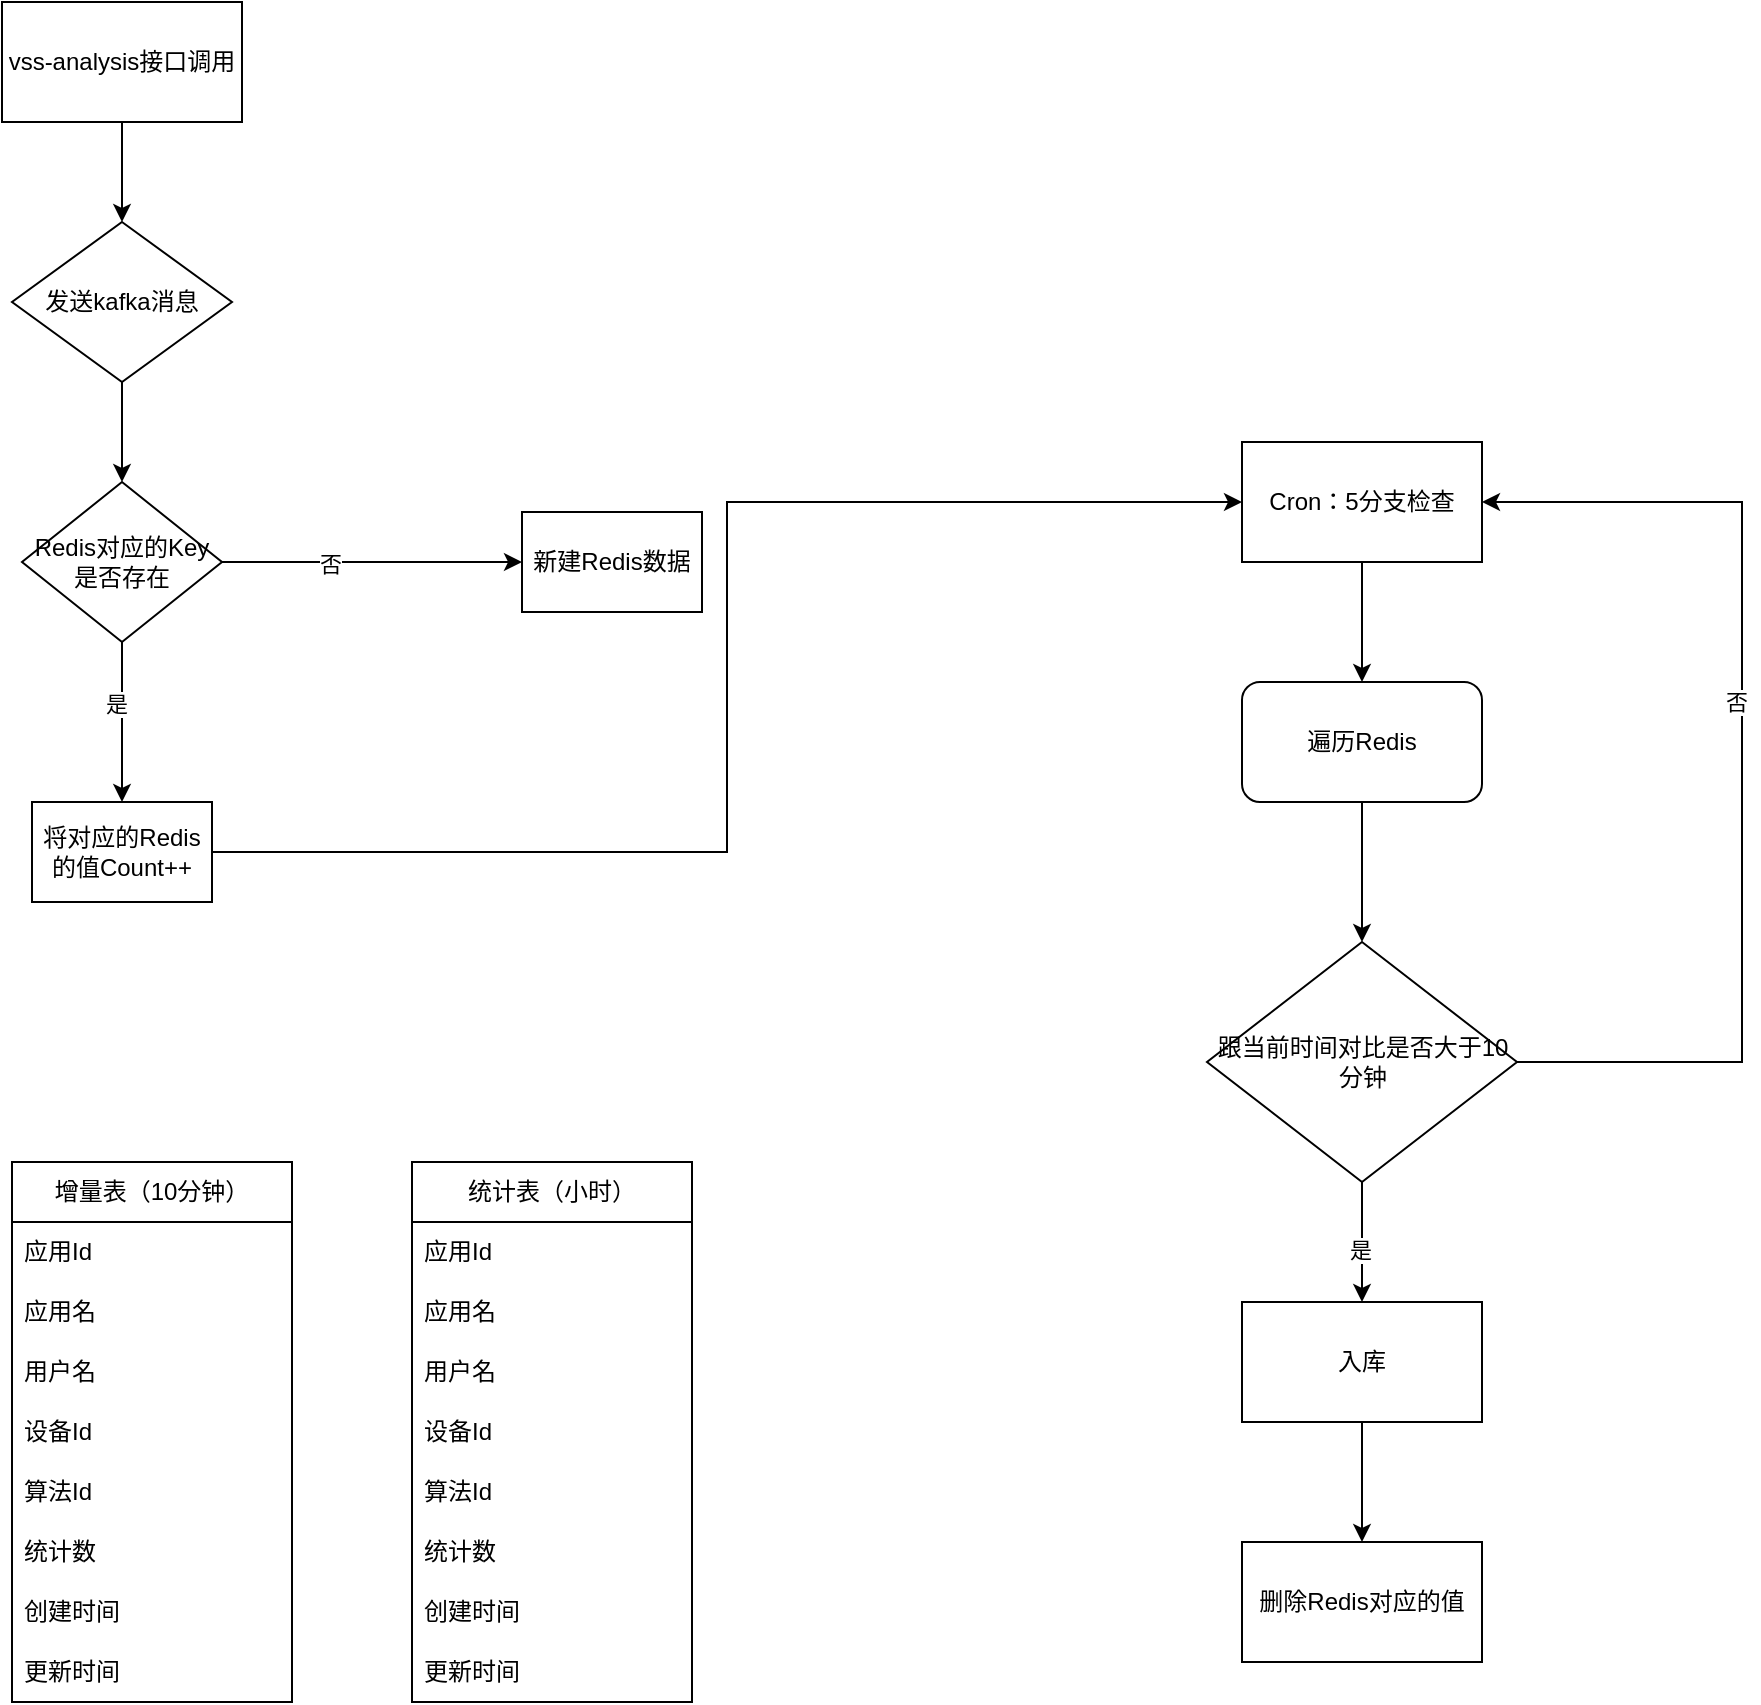 <mxfile version="22.1.17" type="github">
  <diagram name="第 1 页" id="7ssoi6EnkKL8qnQMHh6J">
    <mxGraphModel dx="1562" dy="892" grid="1" gridSize="10" guides="1" tooltips="1" connect="1" arrows="1" fold="1" page="1" pageScale="1" pageWidth="827" pageHeight="1169" math="0" shadow="0">
      <root>
        <mxCell id="0" />
        <mxCell id="1" parent="0" />
        <mxCell id="Zgpwbv9MW10taTukSVXn-3" style="edgeStyle=orthogonalEdgeStyle;rounded=0;orthogonalLoop=1;jettySize=auto;html=1;" parent="1" source="Zgpwbv9MW10taTukSVXn-1" target="Zgpwbv9MW10taTukSVXn-2" edge="1">
          <mxGeometry relative="1" as="geometry" />
        </mxCell>
        <mxCell id="Zgpwbv9MW10taTukSVXn-1" value="vss-analysis接口调用" style="rounded=0;whiteSpace=wrap;html=1;" parent="1" vertex="1">
          <mxGeometry x="300" y="100" width="120" height="60" as="geometry" />
        </mxCell>
        <mxCell id="Zgpwbv9MW10taTukSVXn-5" style="edgeStyle=orthogonalEdgeStyle;rounded=0;orthogonalLoop=1;jettySize=auto;html=1;exitX=0.5;exitY=1;exitDx=0;exitDy=0;entryX=0.5;entryY=0;entryDx=0;entryDy=0;" parent="1" source="Zgpwbv9MW10taTukSVXn-2" edge="1">
          <mxGeometry relative="1" as="geometry">
            <mxPoint x="360" y="340" as="targetPoint" />
          </mxGeometry>
        </mxCell>
        <mxCell id="Zgpwbv9MW10taTukSVXn-2" value="发送kafka消息" style="rhombus;whiteSpace=wrap;html=1;" parent="1" vertex="1">
          <mxGeometry x="305" y="210" width="110" height="80" as="geometry" />
        </mxCell>
        <mxCell id="Zgpwbv9MW10taTukSVXn-13" value="增量表（10分钟）" style="swimlane;fontStyle=0;childLayout=stackLayout;horizontal=1;startSize=30;horizontalStack=0;resizeParent=1;resizeParentMax=0;resizeLast=0;collapsible=1;marginBottom=0;whiteSpace=wrap;html=1;" parent="1" vertex="1">
          <mxGeometry x="305" y="680" width="140" height="270" as="geometry">
            <mxRectangle x="120" y="750" width="130" height="30" as="alternateBounds" />
          </mxGeometry>
        </mxCell>
        <mxCell id="Zgpwbv9MW10taTukSVXn-14" value="应用Id" style="text;strokeColor=none;fillColor=none;align=left;verticalAlign=middle;spacingLeft=4;spacingRight=4;overflow=hidden;points=[[0,0.5],[1,0.5]];portConstraint=eastwest;rotatable=0;whiteSpace=wrap;html=1;" parent="Zgpwbv9MW10taTukSVXn-13" vertex="1">
          <mxGeometry y="30" width="140" height="30" as="geometry" />
        </mxCell>
        <mxCell id="Zgpwbv9MW10taTukSVXn-27" value="应用名" style="text;strokeColor=none;fillColor=none;align=left;verticalAlign=middle;spacingLeft=4;spacingRight=4;overflow=hidden;points=[[0,0.5],[1,0.5]];portConstraint=eastwest;rotatable=0;whiteSpace=wrap;html=1;" parent="Zgpwbv9MW10taTukSVXn-13" vertex="1">
          <mxGeometry y="60" width="140" height="30" as="geometry" />
        </mxCell>
        <mxCell id="Zgpwbv9MW10taTukSVXn-15" value="用户名" style="text;strokeColor=none;fillColor=none;align=left;verticalAlign=middle;spacingLeft=4;spacingRight=4;overflow=hidden;points=[[0,0.5],[1,0.5]];portConstraint=eastwest;rotatable=0;whiteSpace=wrap;html=1;" parent="Zgpwbv9MW10taTukSVXn-13" vertex="1">
          <mxGeometry y="90" width="140" height="30" as="geometry" />
        </mxCell>
        <mxCell id="Zgpwbv9MW10taTukSVXn-16" value="设备Id" style="text;strokeColor=none;fillColor=none;align=left;verticalAlign=middle;spacingLeft=4;spacingRight=4;overflow=hidden;points=[[0,0.5],[1,0.5]];portConstraint=eastwest;rotatable=0;whiteSpace=wrap;html=1;" parent="Zgpwbv9MW10taTukSVXn-13" vertex="1">
          <mxGeometry y="120" width="140" height="30" as="geometry" />
        </mxCell>
        <mxCell id="Zgpwbv9MW10taTukSVXn-29" value="算法Id" style="text;strokeColor=none;fillColor=none;align=left;verticalAlign=middle;spacingLeft=4;spacingRight=4;overflow=hidden;points=[[0,0.5],[1,0.5]];portConstraint=eastwest;rotatable=0;whiteSpace=wrap;html=1;" parent="Zgpwbv9MW10taTukSVXn-13" vertex="1">
          <mxGeometry y="150" width="140" height="30" as="geometry" />
        </mxCell>
        <mxCell id="Zgpwbv9MW10taTukSVXn-28" value="统计数" style="text;strokeColor=none;fillColor=none;align=left;verticalAlign=middle;spacingLeft=4;spacingRight=4;overflow=hidden;points=[[0,0.5],[1,0.5]];portConstraint=eastwest;rotatable=0;whiteSpace=wrap;html=1;" parent="Zgpwbv9MW10taTukSVXn-13" vertex="1">
          <mxGeometry y="180" width="140" height="30" as="geometry" />
        </mxCell>
        <mxCell id="Zgpwbv9MW10taTukSVXn-31" value="创建时间" style="text;strokeColor=none;fillColor=none;align=left;verticalAlign=middle;spacingLeft=4;spacingRight=4;overflow=hidden;points=[[0,0.5],[1,0.5]];portConstraint=eastwest;rotatable=0;whiteSpace=wrap;html=1;" parent="Zgpwbv9MW10taTukSVXn-13" vertex="1">
          <mxGeometry y="210" width="140" height="30" as="geometry" />
        </mxCell>
        <mxCell id="Zgpwbv9MW10taTukSVXn-30" value="更新时间" style="text;strokeColor=none;fillColor=none;align=left;verticalAlign=middle;spacingLeft=4;spacingRight=4;overflow=hidden;points=[[0,0.5],[1,0.5]];portConstraint=eastwest;rotatable=0;whiteSpace=wrap;html=1;" parent="Zgpwbv9MW10taTukSVXn-13" vertex="1">
          <mxGeometry y="240" width="140" height="30" as="geometry" />
        </mxCell>
        <mxCell id="Zgpwbv9MW10taTukSVXn-36" value="统计表（小时）" style="swimlane;fontStyle=0;childLayout=stackLayout;horizontal=1;startSize=30;horizontalStack=0;resizeParent=1;resizeParentMax=0;resizeLast=0;collapsible=1;marginBottom=0;whiteSpace=wrap;html=1;" parent="1" vertex="1">
          <mxGeometry x="505" y="680" width="140" height="270" as="geometry">
            <mxRectangle x="120" y="750" width="130" height="30" as="alternateBounds" />
          </mxGeometry>
        </mxCell>
        <mxCell id="Zgpwbv9MW10taTukSVXn-37" value="应用Id" style="text;strokeColor=none;fillColor=none;align=left;verticalAlign=middle;spacingLeft=4;spacingRight=4;overflow=hidden;points=[[0,0.5],[1,0.5]];portConstraint=eastwest;rotatable=0;whiteSpace=wrap;html=1;" parent="Zgpwbv9MW10taTukSVXn-36" vertex="1">
          <mxGeometry y="30" width="140" height="30" as="geometry" />
        </mxCell>
        <mxCell id="Zgpwbv9MW10taTukSVXn-38" value="应用名" style="text;strokeColor=none;fillColor=none;align=left;verticalAlign=middle;spacingLeft=4;spacingRight=4;overflow=hidden;points=[[0,0.5],[1,0.5]];portConstraint=eastwest;rotatable=0;whiteSpace=wrap;html=1;" parent="Zgpwbv9MW10taTukSVXn-36" vertex="1">
          <mxGeometry y="60" width="140" height="30" as="geometry" />
        </mxCell>
        <mxCell id="Zgpwbv9MW10taTukSVXn-39" value="用户名" style="text;strokeColor=none;fillColor=none;align=left;verticalAlign=middle;spacingLeft=4;spacingRight=4;overflow=hidden;points=[[0,0.5],[1,0.5]];portConstraint=eastwest;rotatable=0;whiteSpace=wrap;html=1;" parent="Zgpwbv9MW10taTukSVXn-36" vertex="1">
          <mxGeometry y="90" width="140" height="30" as="geometry" />
        </mxCell>
        <mxCell id="Zgpwbv9MW10taTukSVXn-40" value="设备Id" style="text;strokeColor=none;fillColor=none;align=left;verticalAlign=middle;spacingLeft=4;spacingRight=4;overflow=hidden;points=[[0,0.5],[1,0.5]];portConstraint=eastwest;rotatable=0;whiteSpace=wrap;html=1;" parent="Zgpwbv9MW10taTukSVXn-36" vertex="1">
          <mxGeometry y="120" width="140" height="30" as="geometry" />
        </mxCell>
        <mxCell id="Zgpwbv9MW10taTukSVXn-41" value="算法Id" style="text;strokeColor=none;fillColor=none;align=left;verticalAlign=middle;spacingLeft=4;spacingRight=4;overflow=hidden;points=[[0,0.5],[1,0.5]];portConstraint=eastwest;rotatable=0;whiteSpace=wrap;html=1;" parent="Zgpwbv9MW10taTukSVXn-36" vertex="1">
          <mxGeometry y="150" width="140" height="30" as="geometry" />
        </mxCell>
        <mxCell id="Zgpwbv9MW10taTukSVXn-42" value="统计数" style="text;strokeColor=none;fillColor=none;align=left;verticalAlign=middle;spacingLeft=4;spacingRight=4;overflow=hidden;points=[[0,0.5],[1,0.5]];portConstraint=eastwest;rotatable=0;whiteSpace=wrap;html=1;" parent="Zgpwbv9MW10taTukSVXn-36" vertex="1">
          <mxGeometry y="180" width="140" height="30" as="geometry" />
        </mxCell>
        <mxCell id="Zgpwbv9MW10taTukSVXn-43" value="创建时间" style="text;strokeColor=none;fillColor=none;align=left;verticalAlign=middle;spacingLeft=4;spacingRight=4;overflow=hidden;points=[[0,0.5],[1,0.5]];portConstraint=eastwest;rotatable=0;whiteSpace=wrap;html=1;" parent="Zgpwbv9MW10taTukSVXn-36" vertex="1">
          <mxGeometry y="210" width="140" height="30" as="geometry" />
        </mxCell>
        <mxCell id="Zgpwbv9MW10taTukSVXn-44" value="更新时间" style="text;strokeColor=none;fillColor=none;align=left;verticalAlign=middle;spacingLeft=4;spacingRight=4;overflow=hidden;points=[[0,0.5],[1,0.5]];portConstraint=eastwest;rotatable=0;whiteSpace=wrap;html=1;" parent="Zgpwbv9MW10taTukSVXn-36" vertex="1">
          <mxGeometry y="240" width="140" height="30" as="geometry" />
        </mxCell>
        <mxCell id="M122LZzVResHZE1smLPA-4" style="edgeStyle=orthogonalEdgeStyle;rounded=0;orthogonalLoop=1;jettySize=auto;html=1;exitX=0.5;exitY=1;exitDx=0;exitDy=0;" edge="1" parent="1" source="M122LZzVResHZE1smLPA-1" target="M122LZzVResHZE1smLPA-3">
          <mxGeometry relative="1" as="geometry" />
        </mxCell>
        <mxCell id="M122LZzVResHZE1smLPA-1" value="Cron：5分支检查" style="rounded=0;whiteSpace=wrap;html=1;" vertex="1" parent="1">
          <mxGeometry x="920" y="320" width="120" height="60" as="geometry" />
        </mxCell>
        <mxCell id="M122LZzVResHZE1smLPA-6" style="edgeStyle=orthogonalEdgeStyle;rounded=0;orthogonalLoop=1;jettySize=auto;html=1;exitX=0.5;exitY=1;exitDx=0;exitDy=0;" edge="1" parent="1" source="M122LZzVResHZE1smLPA-3" target="M122LZzVResHZE1smLPA-5">
          <mxGeometry relative="1" as="geometry" />
        </mxCell>
        <mxCell id="M122LZzVResHZE1smLPA-3" value="遍历Redis" style="rounded=1;whiteSpace=wrap;html=1;" vertex="1" parent="1">
          <mxGeometry x="920" y="440" width="120" height="60" as="geometry" />
        </mxCell>
        <mxCell id="M122LZzVResHZE1smLPA-8" style="edgeStyle=orthogonalEdgeStyle;rounded=0;orthogonalLoop=1;jettySize=auto;html=1;" edge="1" parent="1" source="M122LZzVResHZE1smLPA-5" target="M122LZzVResHZE1smLPA-7">
          <mxGeometry relative="1" as="geometry" />
        </mxCell>
        <mxCell id="M122LZzVResHZE1smLPA-9" value="是" style="edgeLabel;html=1;align=center;verticalAlign=middle;resizable=0;points=[];" vertex="1" connectable="0" parent="M122LZzVResHZE1smLPA-8">
          <mxGeometry x="0.125" y="-1" relative="1" as="geometry">
            <mxPoint as="offset" />
          </mxGeometry>
        </mxCell>
        <mxCell id="M122LZzVResHZE1smLPA-17" style="edgeStyle=orthogonalEdgeStyle;rounded=0;orthogonalLoop=1;jettySize=auto;html=1;exitX=1;exitY=0.5;exitDx=0;exitDy=0;entryX=1;entryY=0.5;entryDx=0;entryDy=0;" edge="1" parent="1" source="M122LZzVResHZE1smLPA-5" target="M122LZzVResHZE1smLPA-1">
          <mxGeometry relative="1" as="geometry">
            <mxPoint x="1160" y="630" as="targetPoint" />
            <Array as="points">
              <mxPoint x="1170" y="630" />
              <mxPoint x="1170" y="350" />
            </Array>
          </mxGeometry>
        </mxCell>
        <mxCell id="M122LZzVResHZE1smLPA-18" value="否" style="edgeLabel;html=1;align=center;verticalAlign=middle;resizable=0;points=[];" vertex="1" connectable="0" parent="M122LZzVResHZE1smLPA-17">
          <mxGeometry x="0.122" y="3" relative="1" as="geometry">
            <mxPoint as="offset" />
          </mxGeometry>
        </mxCell>
        <mxCell id="M122LZzVResHZE1smLPA-5" value="跟当前时间对比是否大于10分钟" style="rhombus;whiteSpace=wrap;html=1;" vertex="1" parent="1">
          <mxGeometry x="902.5" y="570" width="155" height="120" as="geometry" />
        </mxCell>
        <mxCell id="M122LZzVResHZE1smLPA-13" style="edgeStyle=orthogonalEdgeStyle;rounded=0;orthogonalLoop=1;jettySize=auto;html=1;exitX=0.5;exitY=1;exitDx=0;exitDy=0;" edge="1" parent="1" source="M122LZzVResHZE1smLPA-7" target="M122LZzVResHZE1smLPA-11">
          <mxGeometry relative="1" as="geometry" />
        </mxCell>
        <mxCell id="M122LZzVResHZE1smLPA-7" value="入库" style="rounded=0;whiteSpace=wrap;html=1;" vertex="1" parent="1">
          <mxGeometry x="920" y="750" width="120" height="60" as="geometry" />
        </mxCell>
        <mxCell id="M122LZzVResHZE1smLPA-11" value="删除Redis对应的值" style="rounded=0;whiteSpace=wrap;html=1;" vertex="1" parent="1">
          <mxGeometry x="920" y="870" width="120" height="60" as="geometry" />
        </mxCell>
        <mxCell id="M122LZzVResHZE1smLPA-20" style="edgeStyle=orthogonalEdgeStyle;rounded=0;orthogonalLoop=1;jettySize=auto;html=1;exitX=1;exitY=0.5;exitDx=0;exitDy=0;" edge="1" parent="1" source="M122LZzVResHZE1smLPA-19">
          <mxGeometry relative="1" as="geometry">
            <mxPoint x="560" y="380" as="targetPoint" />
          </mxGeometry>
        </mxCell>
        <mxCell id="M122LZzVResHZE1smLPA-22" value="否" style="edgeLabel;html=1;align=center;verticalAlign=middle;resizable=0;points=[];" vertex="1" connectable="0" parent="M122LZzVResHZE1smLPA-20">
          <mxGeometry x="-0.282" y="-1" relative="1" as="geometry">
            <mxPoint as="offset" />
          </mxGeometry>
        </mxCell>
        <mxCell id="M122LZzVResHZE1smLPA-24" style="edgeStyle=orthogonalEdgeStyle;rounded=0;orthogonalLoop=1;jettySize=auto;html=1;entryX=0.5;entryY=0;entryDx=0;entryDy=0;" edge="1" parent="1" source="M122LZzVResHZE1smLPA-19" target="M122LZzVResHZE1smLPA-23">
          <mxGeometry relative="1" as="geometry" />
        </mxCell>
        <mxCell id="M122LZzVResHZE1smLPA-25" value="是" style="edgeLabel;html=1;align=center;verticalAlign=middle;resizable=0;points=[];" vertex="1" connectable="0" parent="M122LZzVResHZE1smLPA-24">
          <mxGeometry x="-0.225" y="-3" relative="1" as="geometry">
            <mxPoint as="offset" />
          </mxGeometry>
        </mxCell>
        <mxCell id="M122LZzVResHZE1smLPA-19" value="Redis对应的Key是否存在" style="rhombus;whiteSpace=wrap;html=1;" vertex="1" parent="1">
          <mxGeometry x="310" y="340" width="100" height="80" as="geometry" />
        </mxCell>
        <mxCell id="M122LZzVResHZE1smLPA-21" value="新建Redis数据" style="rounded=0;whiteSpace=wrap;html=1;" vertex="1" parent="1">
          <mxGeometry x="560" y="355" width="90" height="50" as="geometry" />
        </mxCell>
        <mxCell id="M122LZzVResHZE1smLPA-26" style="edgeStyle=orthogonalEdgeStyle;rounded=0;orthogonalLoop=1;jettySize=auto;html=1;exitX=1;exitY=0.5;exitDx=0;exitDy=0;entryX=0;entryY=0.5;entryDx=0;entryDy=0;" edge="1" parent="1" source="M122LZzVResHZE1smLPA-23" target="M122LZzVResHZE1smLPA-1">
          <mxGeometry relative="1" as="geometry" />
        </mxCell>
        <mxCell id="M122LZzVResHZE1smLPA-23" value="将对应的Redis 的值Count++" style="rounded=0;whiteSpace=wrap;html=1;" vertex="1" parent="1">
          <mxGeometry x="315" y="500" width="90" height="50" as="geometry" />
        </mxCell>
      </root>
    </mxGraphModel>
  </diagram>
</mxfile>
